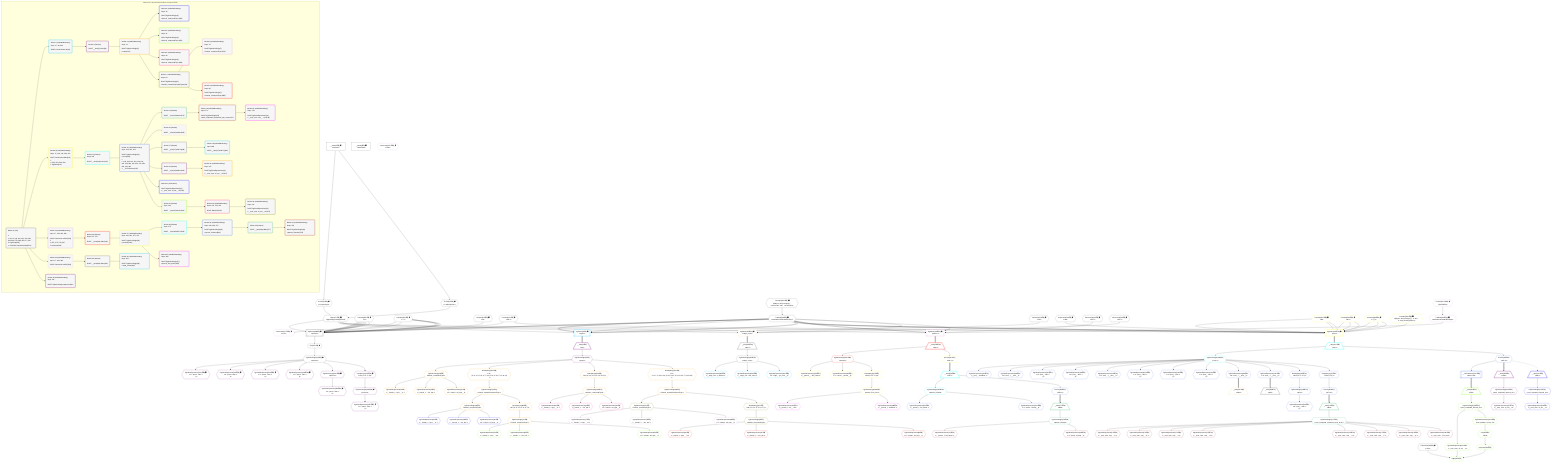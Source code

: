 %%{init: {'themeVariables': { 'fontSize': '12px'}}}%%
graph TD
    classDef path fill:#eee,stroke:#000,color:#000
    classDef plan fill:#fff,stroke-width:1px,color:#000
    classDef itemplan fill:#fff,stroke-width:2px,color:#000
    classDef unbatchedplan fill:#dff,stroke-width:1px,color:#000
    classDef sideeffectplan fill:#fcc,stroke-width:2px,color:#000
    classDef bucket fill:#f6f6f6,color:#000,stroke-width:2px,text-align:left


    %% plan dependencies
    PgSelect308[["PgSelect[308∈0] ➊<br />ᐸpersonᐳ"]]:::plan
    Object17{{"Object[17∈0] ➊<br />ᐸ{pgSettings,withPgClient}ᐳ"}}:::plan
    Constant580{{"Constant[580∈0] ➊<br />ᐸ1ᐳ"}}:::plan
    Constant583{{"Constant[583∈0] ➊<br />ᐸ7ᐳ"}}:::plan
    Constant579{{"Constant[579∈0] ➊<br />ᐸ8ᐳ"}}:::plan
    Constant131{{"Constant[131∈0] ➊<br />ᐸnullᐳ"}}:::plan
    Lambda363{{"Lambda[363∈0] ➊<br />ᐸcalculateLimitAndOffsetSQLᐳ"}}:::plan
    Object17 & Constant580 & Constant580 & Constant583 & Constant580 & Constant579 & Constant583 & Constant580 & Constant583 & Constant580 & Constant583 & Constant580 & Constant131 & Constant583 & Lambda363 & Constant580 & Constant583 & Lambda363 & Lambda363 --> PgSelect308
    Access15{{"Access[15∈0] ➊<br />ᐸ2.pgSettingsᐳ"}}:::plan
    Access16{{"Access[16∈0] ➊<br />ᐸ2.withPgClientᐳ"}}:::plan
    Access15 & Access16 --> Object17
    __Value2["__Value[2∈0] ➊<br />ᐸcontextᐳ"]:::plan
    __Value2 --> Access15
    __Value2 --> Access16
    First310{{"First[310∈0] ➊"}}:::plan
    PgSelect308 --> First310
    PgSelectSingle311{{"PgSelectSingle[311∈0] ➊<br />ᐸpersonᐳ"}}:::plan
    First310 --> PgSelectSingle311
    Constant569{{"Constant[569∈0] ➊<br />ᐸ[Object: null prototype] {   cursorLower: null,   cursorUppeᐳ"}}:::plan
    Constant569 --> Lambda363
    __Value4["__Value[4∈0] ➊<br />ᐸrootValueᐳ"]:::plan
    Connection18{{"Connection[18∈0] ➊<br />ᐸ14ᐳ"}}:::plan
    Connection100{{"Connection[100∈0] ➊<br />ᐸ98ᐳ"}}:::plan
    Connection203{{"Connection[203∈0] ➊<br />ᐸ201ᐳ"}}:::plan
    Connection239{{"Connection[239∈0] ➊<br />ᐸ237ᐳ"}}:::plan
    Connection299{{"Connection[299∈0] ➊<br />ᐸ297ᐳ"}}:::plan
    PgSelect19[["PgSelect[19∈1] ➊<br />ᐸtypesᐳ"]]:::plan
    Object17 & Connection18 & Lambda363 & Lambda363 & Lambda363 & Lambda363 & Lambda363 --> PgSelect19
    __Item20[/"__Item[20∈2]<br />ᐸ19ᐳ"\]:::itemplan
    PgSelect19 ==> __Item20
    PgSelectSingle21{{"PgSelectSingle[21∈2]<br />ᐸtypesᐳ"}}:::plan
    __Item20 --> PgSelectSingle21
    PgSelectSingle28{{"PgSelectSingle[28∈3]<br />ᐸfrmcdc_compoundTypeᐳ"}}:::plan
    PgSelectSingle21 --> PgSelectSingle28
    PgClassExpression29{{"PgClassExpression[29∈3]<br />ᐸ__frmcdc_c...type__.”a”ᐳ"}}:::plan
    PgSelectSingle28 --> PgClassExpression29
    PgClassExpression30{{"PgClassExpression[30∈3]<br />ᐸ__frmcdc_c....”foo_bar”ᐳ"}}:::plan
    PgSelectSingle28 --> PgClassExpression30
    PgClassExpression32{{"PgClassExpression[32∈3]<br />ᐸ”c”.”compo...nd_type__)ᐳ"}}:::plan
    PgSelectSingle28 --> PgClassExpression32
    PgSelectSingle37{{"PgSelectSingle[37∈3]<br />ᐸfrmcdc_nestedCompoundTypeᐳ"}}:::plan
    RemapKeys394{{"RemapKeys[394∈3]<br />ᐸ21:{”0”:4,”1”:5,”2”:6,”3”:7,”4”:8,”5”:9,”6”:10,”7”:11,”8”:12}ᐳ"}}:::plan
    RemapKeys394 --> PgSelectSingle37
    PgSelectSingle42{{"PgSelectSingle[42∈3]<br />ᐸfrmcdc_compoundTypeᐳ"}}:::plan
    PgSelectSingle37 --> PgSelectSingle42
    PgSelectSingle51{{"PgSelectSingle[51∈3]<br />ᐸfrmcdc_compoundTypeᐳ"}}:::plan
    RemapKeys384{{"RemapKeys[384∈3]<br />ᐸ37:{”0”:4,”1”:5,”2”:6,”3”:7}ᐳ"}}:::plan
    RemapKeys384 --> PgSelectSingle51
    PgSelectSingle60{{"PgSelectSingle[60∈3]<br />ᐸfrmcdc_compoundTypeᐳ"}}:::plan
    RemapKeys404{{"RemapKeys[404∈3]<br />ᐸ21:{”0”:13,”1”:14,”2”:15,”3”:16}ᐳ"}}:::plan
    RemapKeys404 --> PgSelectSingle60
    PgSelectSingle69{{"PgSelectSingle[69∈3]<br />ᐸfrmcdc_nestedCompoundTypeᐳ"}}:::plan
    RemapKeys434{{"RemapKeys[434∈3]<br />ᐸ21:{”0”:17,”1”:18,”2”:19,”3”:20,”4”:21,”5”:22,”6”:23,”7”:24,”8”:25}ᐳ"}}:::plan
    RemapKeys434 --> PgSelectSingle69
    PgSelectSingle37 --> RemapKeys384
    PgSelectSingle21 --> RemapKeys394
    PgSelectSingle21 --> RemapKeys404
    PgSelectSingle21 --> RemapKeys434
    PgClassExpression43{{"PgClassExpression[43∈4]<br />ᐸ__frmcdc_c...type__.”a”ᐳ"}}:::plan
    PgSelectSingle42 --> PgClassExpression43
    PgClassExpression44{{"PgClassExpression[44∈4]<br />ᐸ__frmcdc_c....”foo_bar”ᐳ"}}:::plan
    PgSelectSingle42 --> PgClassExpression44
    PgClassExpression46{{"PgClassExpression[46∈4]<br />ᐸ”c”.”compo...nd_type__)ᐳ"}}:::plan
    PgSelectSingle42 --> PgClassExpression46
    PgClassExpression52{{"PgClassExpression[52∈5]<br />ᐸ__frmcdc_c...type__.”a”ᐳ"}}:::plan
    PgSelectSingle51 --> PgClassExpression52
    PgClassExpression53{{"PgClassExpression[53∈5]<br />ᐸ__frmcdc_c....”foo_bar”ᐳ"}}:::plan
    PgSelectSingle51 --> PgClassExpression53
    PgClassExpression55{{"PgClassExpression[55∈5]<br />ᐸ”c”.”compo...nd_type__)ᐳ"}}:::plan
    PgSelectSingle51 --> PgClassExpression55
    PgClassExpression61{{"PgClassExpression[61∈6]<br />ᐸ__frmcdc_c...type__.”a”ᐳ"}}:::plan
    PgSelectSingle60 --> PgClassExpression61
    PgClassExpression62{{"PgClassExpression[62∈6]<br />ᐸ__frmcdc_c....”foo_bar”ᐳ"}}:::plan
    PgSelectSingle60 --> PgClassExpression62
    PgClassExpression64{{"PgClassExpression[64∈6]<br />ᐸ”c”.”compo...nd_type__)ᐳ"}}:::plan
    PgSelectSingle60 --> PgClassExpression64
    PgSelectSingle76{{"PgSelectSingle[76∈7]<br />ᐸfrmcdc_compoundTypeᐳ"}}:::plan
    PgSelectSingle69 --> PgSelectSingle76
    PgSelectSingle85{{"PgSelectSingle[85∈7]<br />ᐸfrmcdc_compoundTypeᐳ"}}:::plan
    RemapKeys424{{"RemapKeys[424∈7]<br />ᐸ69:{”0”:4,”1”:5,”2”:6,”3”:7}ᐳ"}}:::plan
    RemapKeys424 --> PgSelectSingle85
    PgSelectSingle69 --> RemapKeys424
    PgClassExpression77{{"PgClassExpression[77∈8]<br />ᐸ__frmcdc_c...type__.”a”ᐳ"}}:::plan
    PgSelectSingle76 --> PgClassExpression77
    PgClassExpression78{{"PgClassExpression[78∈8]<br />ᐸ__frmcdc_c....”foo_bar”ᐳ"}}:::plan
    PgSelectSingle76 --> PgClassExpression78
    PgClassExpression80{{"PgClassExpression[80∈8]<br />ᐸ”c”.”compo...nd_type__)ᐳ"}}:::plan
    PgSelectSingle76 --> PgClassExpression80
    PgClassExpression86{{"PgClassExpression[86∈9]<br />ᐸ__frmcdc_c...type__.”a”ᐳ"}}:::plan
    PgSelectSingle85 --> PgClassExpression86
    PgClassExpression87{{"PgClassExpression[87∈9]<br />ᐸ__frmcdc_c....”foo_bar”ᐳ"}}:::plan
    PgSelectSingle85 --> PgClassExpression87
    PgClassExpression89{{"PgClassExpression[89∈9]<br />ᐸ”c”.”compo...nd_type__)ᐳ"}}:::plan
    PgSelectSingle85 --> PgClassExpression89
    PgSelect101[["PgSelect[101∈10] ➊<br />ᐸpostᐳ"]]:::plan
    Constant562{{"Constant[562∈10] ➊<br />ᐸ15ᐳ"}}:::plan
    Constant563{{"Constant[563∈10] ➊<br />ᐸ20ᐳ"}}:::plan
    Constant564{{"Constant[564∈10] ➊<br />ᐸ'[...]'ᐳ"}}:::plan
    Constant596{{"Constant[596∈10] ➊<br />ᐸ[Object: null prototype] {   a: 419,   b: 'easy cheesy bakedᐳ"}}:::plan
    Object17 & Connection100 & Constant562 & Constant563 & Constant564 & Constant562 & Constant563 & Constant564 & Constant563 & Constant564 & Constant562 & Constant131 & Lambda363 & Constant596 & Lambda363 & Lambda363 & Lambda363 --> PgSelect101
    __Item102[/"__Item[102∈11]<br />ᐸ101ᐳ"\]:::itemplan
    PgSelect101 ==> __Item102
    PgSelectSingle103{{"PgSelectSingle[103∈11]<br />ᐸpostᐳ"}}:::plan
    __Item102 --> PgSelectSingle103
    PgClassExpression104{{"PgClassExpression[104∈12]<br />ᐸ__post__.”headline”ᐳ"}}:::plan
    PgSelectSingle103 --> PgClassExpression104
    PgClassExpression108{{"PgClassExpression[108∈12]<br />ᐸ”a”.”post_...(__post__)ᐳ"}}:::plan
    PgSelectSingle103 --> PgClassExpression108
    PgClassExpression112{{"PgClassExpression[112∈12]<br />ᐸ”a”.”post_...lder! */<br />)ᐳ"}}:::plan
    PgSelectSingle103 --> PgClassExpression112
    PgClassExpression116{{"PgClassExpression[116∈12]<br />ᐸ”a”.”post_...lder! */<br />)ᐳ"}}:::plan
    PgSelectSingle103 --> PgClassExpression116
    PgClassExpression120{{"PgClassExpression[120∈12]<br />ᐸ”a”.”post_...(__post__)ᐳ"}}:::plan
    PgSelectSingle103 --> PgClassExpression120
    PgClassExpression124{{"PgClassExpression[124∈12]<br />ᐸ”a”.”post_...lder! */<br />)ᐳ"}}:::plan
    PgSelectSingle103 --> PgClassExpression124
    PgClassExpression128{{"PgClassExpression[128∈12]<br />ᐸ”a”.”post_...lder! */<br />)ᐳ"}}:::plan
    PgSelectSingle103 --> PgClassExpression128
    PgSelectSingle138{{"PgSelectSingle[138∈12]<br />ᐸpostᐳ"}}:::plan
    RemapKeys452{{"RemapKeys[452∈12]<br />ᐸ103:{”0”:1,”1”:2}ᐳ"}}:::plan
    RemapKeys452 --> PgSelectSingle138
    PgClassExpression140{{"PgClassExpression[140∈12]<br />ᐸ”a”.”post_...lder! */<br />)ᐳ"}}:::plan
    PgSelectSingle138 --> PgClassExpression140
    PgClassExpression144{{"PgClassExpression[144∈12]<br />ᐸ”a”.”post_...lder! */<br />)ᐳ"}}:::plan
    PgSelectSingle103 --> PgClassExpression144
    PgClassExpression184{{"PgClassExpression[184∈12]<br />ᐸ”a”.”post_...(__post__)ᐳ"}}:::plan
    PgSelectSingle103 --> PgClassExpression184
    PgClassExpression187{{"PgClassExpression[187∈12]<br />ᐸ”a”.”post_...(__post__)ᐳ"}}:::plan
    PgSelectSingle103 --> PgClassExpression187
    __ListTransform215[["__ListTransform[215∈12]<br />ᐸeach:214ᐳ"]]:::plan
    Access481{{"Access[481∈12]<br />ᐸ102.4ᐳ"}}:::plan
    Access481 --> __ListTransform215
    PgSelectSingle103 --> RemapKeys452
    Access462{{"Access[462∈12]<br />ᐸ471.0ᐳ"}}:::plan
    RemapKeys471{{"RemapKeys[471∈12]<br />ᐸ103:{”0”:3}ᐳ"}}:::plan
    RemapKeys471 --> Access462
    PgSelectSingle103 --> RemapKeys471
    __Item102 --> Access481
    __Item170[/"__Item[170∈13]<br />ᐸ462ᐳ"\]:::itemplan
    Access462 ==> __Item170
    PgSelectSingle171{{"PgSelectSingle[171∈13]<br />ᐸpost_computed_compound_type_arrayᐳ"}}:::plan
    __Item170 --> PgSelectSingle171
    PgClassExpression172{{"PgClassExpression[172∈14]<br />ᐸ__post_com...rray__.”a”ᐳ"}}:::plan
    PgSelectSingle171 --> PgClassExpression172
    PgClassExpression173{{"PgClassExpression[173∈14]<br />ᐸ__post_com...rray__.”b”ᐳ"}}:::plan
    PgSelectSingle171 --> PgClassExpression173
    PgClassExpression174{{"PgClassExpression[174∈14]<br />ᐸ__post_com...rray__.”c”ᐳ"}}:::plan
    PgSelectSingle171 --> PgClassExpression174
    PgClassExpression175{{"PgClassExpression[175∈14]<br />ᐸ__post_com...rray__.”d”ᐳ"}}:::plan
    PgSelectSingle171 --> PgClassExpression175
    PgClassExpression176{{"PgClassExpression[176∈14]<br />ᐸ__post_com...rray__.”e”ᐳ"}}:::plan
    PgSelectSingle171 --> PgClassExpression176
    PgClassExpression177{{"PgClassExpression[177∈14]<br />ᐸ__post_com...rray__.”f”ᐳ"}}:::plan
    PgSelectSingle171 --> PgClassExpression177
    PgClassExpression178{{"PgClassExpression[178∈14]<br />ᐸ__post_com...rray__.”g”ᐳ"}}:::plan
    PgSelectSingle171 --> PgClassExpression178
    PgClassExpression182{{"PgClassExpression[182∈14]<br />ᐸ__post_com....”foo_bar”ᐳ"}}:::plan
    PgSelectSingle171 --> PgClassExpression182
    __Item185[/"__Item[185∈16]<br />ᐸ184ᐳ"\]:::itemplan
    PgClassExpression184 ==> __Item185
    __Item188[/"__Item[188∈17]<br />ᐸ187ᐳ"\]:::itemplan
    PgClassExpression187 ==> __Item188
    __Item205[/"__Item[205∈19]<br />ᐸ481ᐳ"\]:::itemplan
    Access481 ==> __Item205
    PgSelectSingle206{{"PgSelectSingle[206∈19]<br />ᐸpost_computed_interval_setᐳ"}}:::plan
    __Item205 --> PgSelectSingle206
    PgClassExpression207{{"PgClassExpression[207∈19]<br />ᐸ__post_com...al_set__.vᐳ"}}:::plan
    PgSelectSingle206 --> PgClassExpression207
    __Item216[/"__Item[216∈21]<br />ᐸ481ᐳ"\]:::itemplan
    Access481 -.-> __Item216
    PgSelectSingle217{{"PgSelectSingle[217∈21]<br />ᐸpost_computed_interval_setᐳ"}}:::plan
    __Item216 --> PgSelectSingle217
    PgClassExpression218{{"PgClassExpression[218∈21]<br />ᐸ__post_com...al_set__.vᐳ"}}:::plan
    PgSelectSingle217 --> PgClassExpression218
    Edge222{{"Edge[222∈22]"}}:::plan
    PgClassExpression221{{"PgClassExpression[221∈22]<br />ᐸ__post_com...al_set__.vᐳ"}}:::plan
    PgCursor223{{"PgCursor[223∈22]"}}:::plan
    PgClassExpression221 & PgCursor223 & Connection203 --> Edge222
    __Item219[/"__Item[219∈22]<br />ᐸ215ᐳ"\]:::itemplan
    __ListTransform215 ==> __Item219
    PgSelectSingle220{{"PgSelectSingle[220∈22]<br />ᐸpost_computed_interval_setᐳ"}}:::plan
    __Item219 --> PgSelectSingle220
    PgSelectSingle220 --> PgClassExpression221
    List225{{"List[225∈22]<br />ᐸ224ᐳ"}}:::plan
    List225 --> PgCursor223
    PgClassExpression224{{"PgClassExpression[224∈22]<br />ᐸrow_number...tion by 1)ᐳ"}}:::plan
    PgSelectSingle220 --> PgClassExpression224
    PgClassExpression224 --> List225
    PgSelect240[["PgSelect[240∈25] ➊<br />ᐸpersonᐳ"]]:::plan
    Lambda497{{"Lambda[497∈25] ➊<br />ᐸcalculateLimitAndOffsetSQLᐳ"}}:::plan
    Object17 & Connection239 & Lambda497 & Lambda363 & Lambda363 & Lambda363 --> PgSelect240
    Connection275{{"Connection[275∈25] ➊<br />ᐸ271ᐳ"}}:::plan
    Constant580 --> Connection275
    Constant570{{"Constant[570∈25] ➊<br />ᐸ[HIDDEN]ᐳ"}}:::plan
    Constant570 --> Lambda497
    Connection257{{"Connection[257∈25] ➊<br />ᐸ253ᐳ"}}:::plan
    __Item241[/"__Item[241∈26]<br />ᐸ240ᐳ"\]:::itemplan
    PgSelect240 ==> __Item241
    PgSelectSingle242{{"PgSelectSingle[242∈26]<br />ᐸpersonᐳ"}}:::plan
    __Item241 --> PgSelectSingle242
    PgClassExpression243{{"PgClassExpression[243∈27]<br />ᐸ__person__...full_name”ᐳ"}}:::plan
    PgSelectSingle242 --> PgClassExpression243
    PgClassExpression245{{"PgClassExpression[245∈27]<br />ᐸ”c”.”perso..._person__)ᐳ"}}:::plan
    PgSelectSingle242 --> PgClassExpression245
    PgSelectSingle286{{"PgSelectSingle[286∈27]<br />ᐸperson_first_postᐳ"}}:::plan
    RemapKeys516{{"RemapKeys[516∈27]<br />ᐸ242:{”0”:2,”1”:3}ᐳ"}}:::plan
    RemapKeys516 --> PgSelectSingle286
    Access507{{"Access[507∈27]<br />ᐸ241.1ᐳ"}}:::plan
    __Item241 --> Access507
    PgSelectSingle242 --> RemapKeys516
    __Item259[/"__Item[259∈28]<br />ᐸ507ᐳ"\]:::itemplan
    Access507 ==> __Item259
    PgSelectSingle260{{"PgSelectSingle[260∈28]<br />ᐸperson_friendsᐳ"}}:::plan
    __Item259 --> PgSelectSingle260
    PgClassExpression261{{"PgClassExpression[261∈29]<br />ᐸ__person_f...full_name”ᐳ"}}:::plan
    PgSelectSingle260 --> PgClassExpression261
    PgClassExpression263{{"PgClassExpression[263∈29]<br />ᐸ”c”.”perso...friends__)ᐳ"}}:::plan
    PgSelectSingle260 --> PgClassExpression263
    Access498{{"Access[498∈29]<br />ᐸ259.1ᐳ"}}:::plan
    __Item259 --> Access498
    __Item277[/"__Item[277∈30]<br />ᐸ498ᐳ"\]:::itemplan
    Access498 ==> __Item277
    PgSelectSingle278{{"PgSelectSingle[278∈30]<br />ᐸperson_friendsᐳ"}}:::plan
    __Item277 --> PgSelectSingle278
    PgClassExpression279{{"PgClassExpression[279∈31]<br />ᐸ__person_f...full_name”ᐳ"}}:::plan
    PgSelectSingle278 --> PgClassExpression279
    PgClassExpression281{{"PgClassExpression[281∈31]<br />ᐸ”c”.”perso...friends__)ᐳ"}}:::plan
    PgSelectSingle278 --> PgClassExpression281
    PgClassExpression287{{"PgClassExpression[287∈32]<br />ᐸ__person_f...ost__.”id”ᐳ"}}:::plan
    PgSelectSingle286 --> PgClassExpression287
    PgClassExpression288{{"PgClassExpression[288∈32]<br />ᐸ__person_f...”headline”ᐳ"}}:::plan
    PgSelectSingle286 --> PgClassExpression288
    PgSelect300[["PgSelect[300∈33] ➊<br />ᐸedge_caseᐳ"]]:::plan
    Object17 & Connection299 & Lambda363 --> PgSelect300
    __Item301[/"__Item[301∈34]<br />ᐸ300ᐳ"\]:::itemplan
    PgSelect300 ==> __Item301
    PgSelectSingle302{{"PgSelectSingle[302∈34]<br />ᐸedge_caseᐳ"}}:::plan
    __Item301 --> PgSelectSingle302
    PgClassExpression303{{"PgClassExpression[303∈35]<br />ᐸ__edge_cas...s_default”ᐳ"}}:::plan
    PgSelectSingle302 --> PgClassExpression303
    PgClassExpression304{{"PgClassExpression[304∈35]<br />ᐸ__edge_cas...cast_easy”ᐳ"}}:::plan
    PgSelectSingle302 --> PgClassExpression304
    PgClassExpression306{{"PgClassExpression[306∈35]<br />ᐸ”c”.”edge_...ge_case__)ᐳ"}}:::plan
    PgSelectSingle302 --> PgClassExpression306
    PgClassExpression316{{"PgClassExpression[316∈36] ➊<br />ᐸ”c”.”perso...lder! */<br />)ᐳ"}}:::plan
    PgSelectSingle311 --> PgClassExpression316
    PgClassExpression321{{"PgClassExpression[321∈36] ➊<br />ᐸ”c”.”perso...lder! */<br />)ᐳ"}}:::plan
    PgSelectSingle311 --> PgClassExpression321
    PgClassExpression326{{"PgClassExpression[326∈36] ➊<br />ᐸ”c”.”perso...lder! */<br />)ᐳ"}}:::plan
    PgSelectSingle311 --> PgClassExpression326
    PgClassExpression331{{"PgClassExpression[331∈36] ➊<br />ᐸ”c”.”perso...lder! */<br />)ᐳ"}}:::plan
    PgSelectSingle311 --> PgClassExpression331
    PgSelectSingle342{{"PgSelectSingle[342∈36] ➊<br />ᐸpersonᐳ"}}:::plan
    PgSelectSingle311 --> PgSelectSingle342
    PgClassExpression344{{"PgClassExpression[344∈36] ➊<br />ᐸ”c”.”perso...lder! */<br />)ᐳ"}}:::plan
    PgSelectSingle342 --> PgClassExpression344
    PgSelectSingle353{{"PgSelectSingle[353∈36] ➊<br />ᐸpersonᐳ"}}:::plan
    RemapKeys552{{"RemapKeys[552∈36] ➊<br />ᐸ311:{”0”:2,”1”:3}ᐳ"}}:::plan
    RemapKeys552 --> PgSelectSingle353
    PgClassExpression355{{"PgClassExpression[355∈36] ➊<br />ᐸ”c”.”perso...lder! */<br />)ᐳ"}}:::plan
    PgSelectSingle353 --> PgClassExpression355
    PgSelectSingle311 --> RemapKeys552

    %% define steps

    subgraph "Buckets for queries/v4/procedure-computed-fields"
    Bucket0("Bucket 0 (root)<br /><br />1: <br />ᐳ: 15, 16, 18, 100, 131, 203, 239, 299, 569, 579, 580, 583, 17, 363<br />2: PgSelect[308]<br />ᐳ: First[310], PgSelectSingle[311]"):::bucket
    classDef bucket0 stroke:#696969
    class Bucket0,__Value2,__Value4,Access15,Access16,Object17,Connection18,Connection100,Constant131,Connection203,Connection239,Connection299,PgSelect308,First310,PgSelectSingle311,Lambda363,Constant569,Constant579,Constant580,Constant583 bucket0
    Bucket1("Bucket 1 (nullableBoundary)<br />Deps: 17, 18, 363<br /><br />ROOT Connectionᐸ14ᐳ[18]"):::bucket
    classDef bucket1 stroke:#00bfff
    class Bucket1,PgSelect19 bucket1
    Bucket2("Bucket 2 (listItem)<br /><br />ROOT __Item{2}ᐸ19ᐳ[20]"):::bucket
    classDef bucket2 stroke:#7f007f
    class Bucket2,__Item20,PgSelectSingle21 bucket2
    Bucket3("Bucket 3 (nullableBoundary)<br />Deps: 21<br /><br />ROOT PgSelectSingle{2}ᐸtypesᐳ[21]"):::bucket
    classDef bucket3 stroke:#ffa500
    class Bucket3,PgSelectSingle28,PgClassExpression29,PgClassExpression30,PgClassExpression32,PgSelectSingle37,PgSelectSingle42,PgSelectSingle51,PgSelectSingle60,PgSelectSingle69,RemapKeys384,RemapKeys394,RemapKeys404,RemapKeys434 bucket3
    Bucket4("Bucket 4 (nullableBoundary)<br />Deps: 42<br /><br />ROOT PgSelectSingle{3}ᐸfrmcdc_compoundTypeᐳ[42]"):::bucket
    classDef bucket4 stroke:#0000ff
    class Bucket4,PgClassExpression43,PgClassExpression44,PgClassExpression46 bucket4
    Bucket5("Bucket 5 (nullableBoundary)<br />Deps: 51<br /><br />ROOT PgSelectSingle{3}ᐸfrmcdc_compoundTypeᐳ[51]"):::bucket
    classDef bucket5 stroke:#7fff00
    class Bucket5,PgClassExpression52,PgClassExpression53,PgClassExpression55 bucket5
    Bucket6("Bucket 6 (nullableBoundary)<br />Deps: 60<br /><br />ROOT PgSelectSingle{3}ᐸfrmcdc_compoundTypeᐳ[60]"):::bucket
    classDef bucket6 stroke:#ff1493
    class Bucket6,PgClassExpression61,PgClassExpression62,PgClassExpression64 bucket6
    Bucket7("Bucket 7 (nullableBoundary)<br />Deps: 69<br /><br />ROOT PgSelectSingle{3}ᐸfrmcdc_nestedCompoundTypeᐳ[69]"):::bucket
    classDef bucket7 stroke:#808000
    class Bucket7,PgSelectSingle76,PgSelectSingle85,RemapKeys424 bucket7
    Bucket8("Bucket 8 (nullableBoundary)<br />Deps: 76<br /><br />ROOT PgSelectSingle{7}ᐸfrmcdc_compoundTypeᐳ[76]"):::bucket
    classDef bucket8 stroke:#dda0dd
    class Bucket8,PgClassExpression77,PgClassExpression78,PgClassExpression80 bucket8
    Bucket9("Bucket 9 (nullableBoundary)<br />Deps: 85<br /><br />ROOT PgSelectSingle{7}ᐸfrmcdc_compoundTypeᐳ[85]"):::bucket
    classDef bucket9 stroke:#ff0000
    class Bucket9,PgClassExpression86,PgClassExpression87,PgClassExpression89 bucket9
    Bucket10("Bucket 10 (nullableBoundary)<br />Deps: 17, 100, 131, 363, 203<br /><br />ROOT Connectionᐸ98ᐳ[100]<br />1: <br />ᐳ: 562, 563, 564, 596<br />2: PgSelect[101]"):::bucket
    classDef bucket10 stroke:#ffff00
    class Bucket10,PgSelect101,Constant562,Constant563,Constant564,Constant596 bucket10
    Bucket11("Bucket 11 (listItem)<br />Deps: 203<br /><br />ROOT __Item{11}ᐸ101ᐳ[102]"):::bucket
    classDef bucket11 stroke:#00ffff
    class Bucket11,__Item102,PgSelectSingle103 bucket11
    Bucket12("Bucket 12 (nullableBoundary)<br />Deps: 103, 102, 203<br /><br />ROOT PgSelectSingle{11}ᐸpostᐳ[103]<br />1: <br />ᐳ: 104, 108, 112, 116, 120, 124, 128, 144, 184, 187, 452, 471, 481, 138, 140, 462<br />2: __ListTransform[215]"):::bucket
    classDef bucket12 stroke:#4169e1
    class Bucket12,PgClassExpression104,PgClassExpression108,PgClassExpression112,PgClassExpression116,PgClassExpression120,PgClassExpression124,PgClassExpression128,PgSelectSingle138,PgClassExpression140,PgClassExpression144,PgClassExpression184,PgClassExpression187,__ListTransform215,RemapKeys452,Access462,RemapKeys471,Access481 bucket12
    Bucket13("Bucket 13 (listItem)<br /><br />ROOT __Item{13}ᐸ462ᐳ[170]"):::bucket
    classDef bucket13 stroke:#3cb371
    class Bucket13,__Item170,PgSelectSingle171 bucket13
    Bucket14("Bucket 14 (nullableBoundary)<br />Deps: 171<br /><br />ROOT PgSelectSingle{13}ᐸpost_computed_compound_type_arrayᐳ[171]"):::bucket
    classDef bucket14 stroke:#a52a2a
    class Bucket14,PgClassExpression172,PgClassExpression173,PgClassExpression174,PgClassExpression175,PgClassExpression176,PgClassExpression177,PgClassExpression178,PgClassExpression182 bucket14
    Bucket15("Bucket 15 (nullableBoundary)<br />Deps: 178<br /><br />ROOT PgClassExpression{14}ᐸ__post_com...rray__.”g”ᐳ[178]"):::bucket
    classDef bucket15 stroke:#ff00ff
    class Bucket15 bucket15
    Bucket16("Bucket 16 (listItem)<br /><br />ROOT __Item{16}ᐸ184ᐳ[185]"):::bucket
    classDef bucket16 stroke:#f5deb3
    class Bucket16,__Item185 bucket16
    Bucket17("Bucket 17 (listItem)<br /><br />ROOT __Item{17}ᐸ187ᐳ[188]"):::bucket
    classDef bucket17 stroke:#696969
    class Bucket17,__Item188 bucket17
    Bucket18("Bucket 18 (nullableBoundary)<br />Deps: 188<br /><br />ROOT __Item{17}ᐸ187ᐳ[188]"):::bucket
    classDef bucket18 stroke:#00bfff
    class Bucket18 bucket18
    Bucket19("Bucket 19 (listItem)<br /><br />ROOT __Item{19}ᐸ481ᐳ[205]"):::bucket
    classDef bucket19 stroke:#7f007f
    class Bucket19,__Item205,PgSelectSingle206,PgClassExpression207 bucket19
    Bucket20("Bucket 20 (nullableBoundary)<br />Deps: 207<br /><br />ROOT PgClassExpression{19}ᐸ__post_com...al_set__.vᐳ[207]"):::bucket
    classDef bucket20 stroke:#ffa500
    class Bucket20 bucket20
    Bucket21("Bucket 21 (subroutine)<br /><br />ROOT PgClassExpression{21}ᐸ__post_com...al_set__.vᐳ[218]"):::bucket
    classDef bucket21 stroke:#0000ff
    class Bucket21,__Item216,PgSelectSingle217,PgClassExpression218 bucket21
    Bucket22("Bucket 22 (listItem)<br />Deps: 203<br /><br />ROOT __Item{22}ᐸ215ᐳ[219]"):::bucket
    classDef bucket22 stroke:#7fff00
    class Bucket22,__Item219,PgSelectSingle220,PgClassExpression221,Edge222,PgCursor223,PgClassExpression224,List225 bucket22
    Bucket23("Bucket 23 (nullableBoundary)<br />Deps: 222, 221, 223<br /><br />ROOT Edge{22}[222]"):::bucket
    classDef bucket23 stroke:#ff1493
    class Bucket23 bucket23
    Bucket24("Bucket 24 (nullableBoundary)<br />Deps: 221<br /><br />ROOT PgClassExpression{22}ᐸ__post_com...al_set__.vᐳ[221]"):::bucket
    classDef bucket24 stroke:#808000
    class Bucket24 bucket24
    Bucket25("Bucket 25 (nullableBoundary)<br />Deps: 17, 239, 363, 580<br /><br />ROOT Connectionᐸ237ᐳ[239]<br />1: <br />ᐳ: 257, 275, 570, 497<br />2: PgSelect[240]"):::bucket
    classDef bucket25 stroke:#dda0dd
    class Bucket25,PgSelect240,Connection257,Connection275,Lambda497,Constant570 bucket25
    Bucket26("Bucket 26 (listItem)<br />Deps: 257, 275<br /><br />ROOT __Item{26}ᐸ240ᐳ[241]"):::bucket
    classDef bucket26 stroke:#ff0000
    class Bucket26,__Item241,PgSelectSingle242 bucket26
    Bucket27("Bucket 27 (nullableBoundary)<br />Deps: 242, 241, 257, 275<br /><br />ROOT PgSelectSingle{26}ᐸpersonᐳ[242]"):::bucket
    classDef bucket27 stroke:#ffff00
    class Bucket27,PgClassExpression243,PgClassExpression245,PgSelectSingle286,Access507,RemapKeys516 bucket27
    Bucket28("Bucket 28 (listItem)<br />Deps: 275<br /><br />ROOT __Item{28}ᐸ507ᐳ[259]"):::bucket
    classDef bucket28 stroke:#00ffff
    class Bucket28,__Item259,PgSelectSingle260 bucket28
    Bucket29("Bucket 29 (nullableBoundary)<br />Deps: 260, 259, 275<br /><br />ROOT PgSelectSingle{28}ᐸperson_friendsᐳ[260]"):::bucket
    classDef bucket29 stroke:#4169e1
    class Bucket29,PgClassExpression261,PgClassExpression263,Access498 bucket29
    Bucket30("Bucket 30 (listItem)<br /><br />ROOT __Item{30}ᐸ498ᐳ[277]"):::bucket
    classDef bucket30 stroke:#3cb371
    class Bucket30,__Item277,PgSelectSingle278 bucket30
    Bucket31("Bucket 31 (nullableBoundary)<br />Deps: 278<br /><br />ROOT PgSelectSingle{30}ᐸperson_friendsᐳ[278]"):::bucket
    classDef bucket31 stroke:#a52a2a
    class Bucket31,PgClassExpression279,PgClassExpression281 bucket31
    Bucket32("Bucket 32 (nullableBoundary)<br />Deps: 286<br /><br />ROOT PgSelectSingle{27}ᐸperson_first_postᐳ[286]"):::bucket
    classDef bucket32 stroke:#ff00ff
    class Bucket32,PgClassExpression287,PgClassExpression288 bucket32
    Bucket33("Bucket 33 (nullableBoundary)<br />Deps: 17, 299, 363<br /><br />ROOT Connectionᐸ297ᐳ[299]"):::bucket
    classDef bucket33 stroke:#f5deb3
    class Bucket33,PgSelect300 bucket33
    Bucket34("Bucket 34 (listItem)<br /><br />ROOT __Item{34}ᐸ300ᐳ[301]"):::bucket
    classDef bucket34 stroke:#696969
    class Bucket34,__Item301,PgSelectSingle302 bucket34
    Bucket35("Bucket 35 (nullableBoundary)<br />Deps: 302<br /><br />ROOT PgSelectSingle{34}ᐸedge_caseᐳ[302]"):::bucket
    classDef bucket35 stroke:#00bfff
    class Bucket35,PgClassExpression303,PgClassExpression304,PgClassExpression306 bucket35
    Bucket36("Bucket 36 (nullableBoundary)<br />Deps: 311<br /><br />ROOT PgSelectSingleᐸpersonᐳ[311]"):::bucket
    classDef bucket36 stroke:#7f007f
    class Bucket36,PgClassExpression316,PgClassExpression321,PgClassExpression326,PgClassExpression331,PgSelectSingle342,PgClassExpression344,PgSelectSingle353,PgClassExpression355,RemapKeys552 bucket36
    Bucket0 --> Bucket1 & Bucket10 & Bucket25 & Bucket33 & Bucket36
    Bucket1 --> Bucket2
    Bucket2 --> Bucket3
    Bucket3 --> Bucket4 & Bucket5 & Bucket6 & Bucket7
    Bucket7 --> Bucket8 & Bucket9
    Bucket10 --> Bucket11
    Bucket11 --> Bucket12
    Bucket12 --> Bucket13 & Bucket16 & Bucket17 & Bucket19 & Bucket21 & Bucket22
    Bucket13 --> Bucket14
    Bucket14 --> Bucket15
    Bucket17 --> Bucket18
    Bucket19 --> Bucket20
    Bucket22 --> Bucket23
    Bucket23 --> Bucket24
    Bucket25 --> Bucket26
    Bucket26 --> Bucket27
    Bucket27 --> Bucket28 & Bucket32
    Bucket28 --> Bucket29
    Bucket29 --> Bucket30
    Bucket30 --> Bucket31
    Bucket33 --> Bucket34
    Bucket34 --> Bucket35
    end